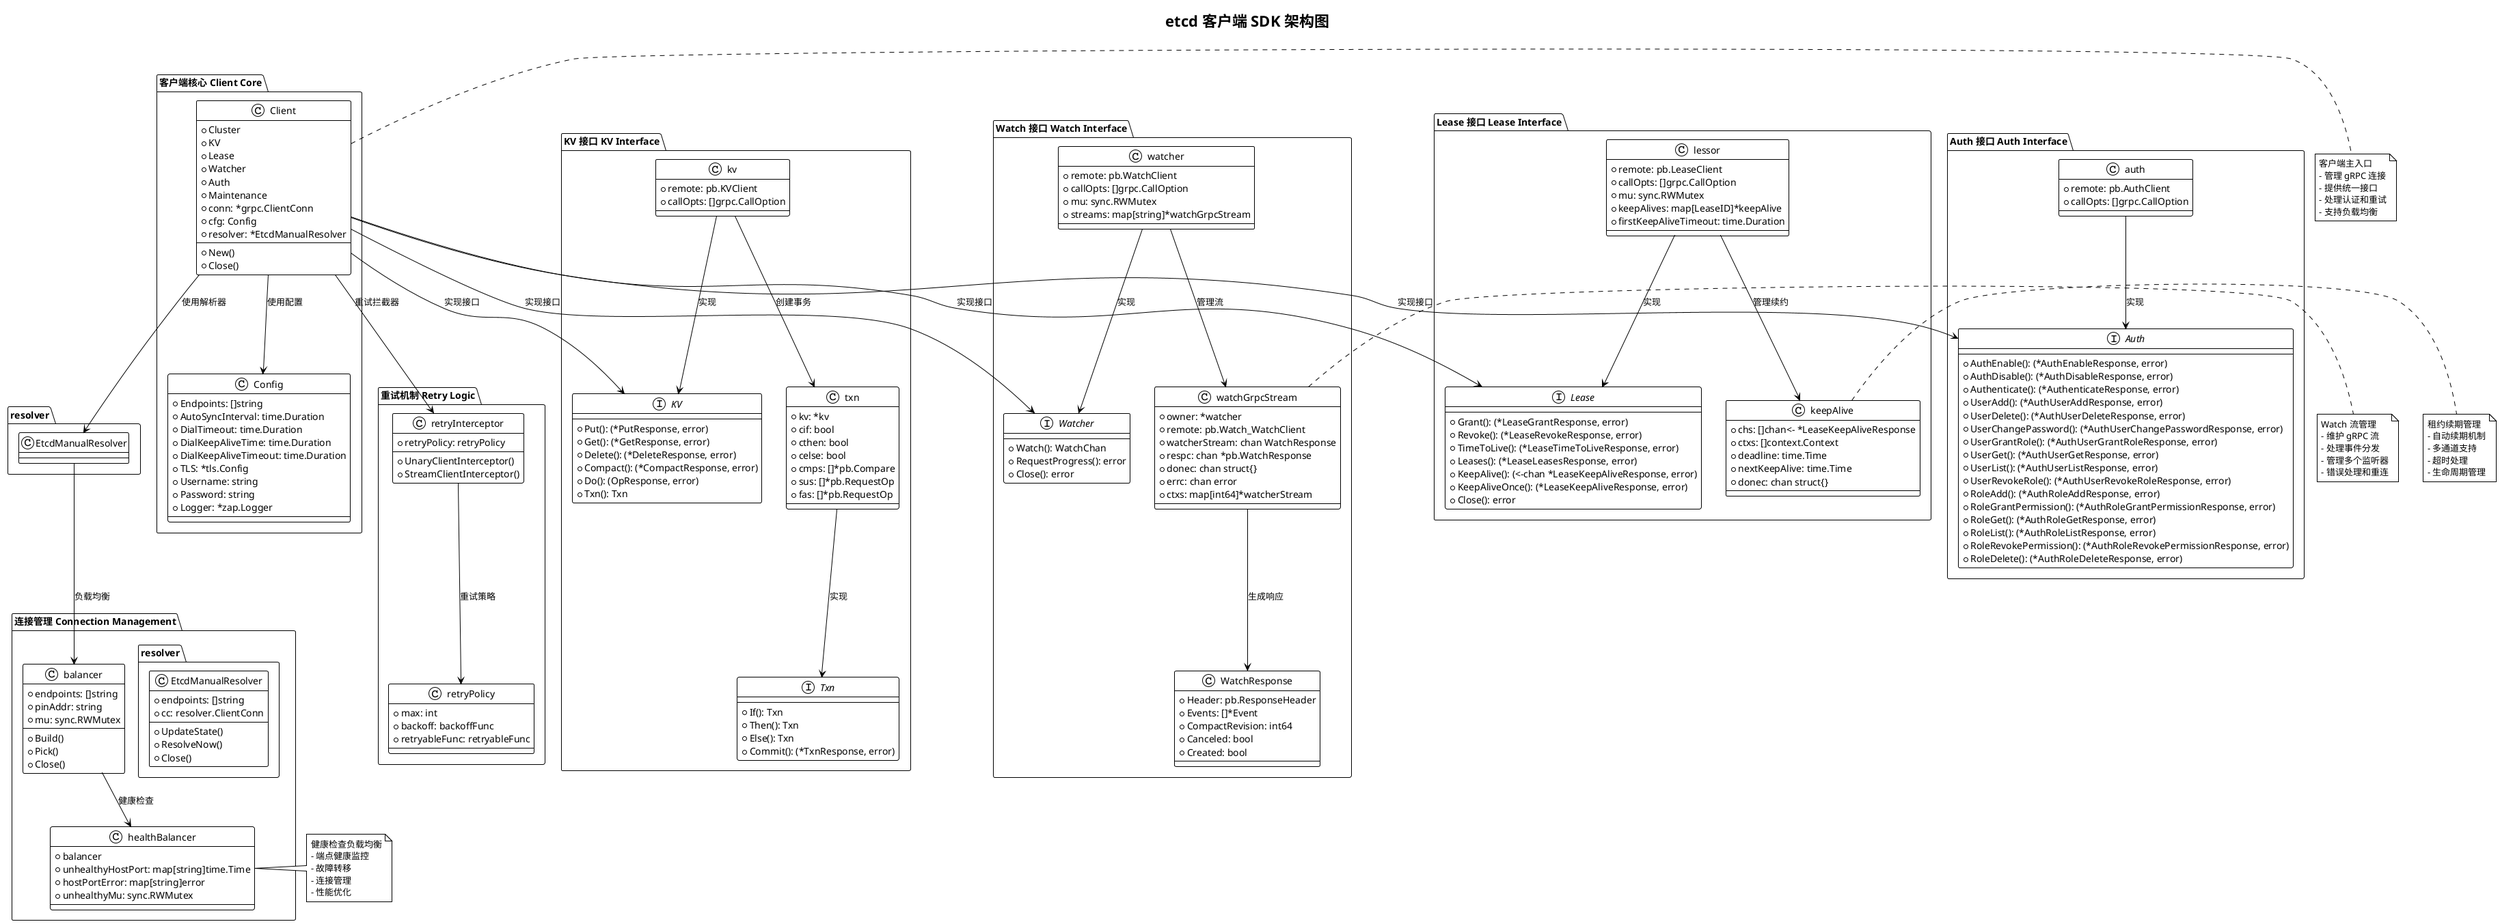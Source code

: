 @startuml client-sdk-architecture
!theme plain
title etcd 客户端 SDK 架构图

package "客户端核心 Client Core" {
  class Client {
    +Cluster
    +KV
    +Lease
    +Watcher
    +Auth
    +Maintenance
    +conn: *grpc.ClientConn
    +cfg: Config
    +resolver: *EtcdManualResolver
    +New()
    +Close()
  }
  
  class Config {
    +Endpoints: []string
    +AutoSyncInterval: time.Duration
    +DialTimeout: time.Duration
    +DialKeepAliveTime: time.Duration
    +DialKeepAliveTimeout: time.Duration
    +TLS: *tls.Config
    +Username: string
    +Password: string
    +Logger: *zap.Logger
  }
}

package "KV 接口 KV Interface" {
  interface KV {
    +Put(): (*PutResponse, error)
    +Get(): (*GetResponse, error)
    +Delete(): (*DeleteResponse, error)
    +Compact(): (*CompactResponse, error)
    +Do(): (OpResponse, error)
    +Txn(): Txn
  }
  
  class kv {
    +remote: pb.KVClient
    +callOpts: []grpc.CallOption
  }
  
  interface Txn {
    +If(): Txn
    +Then(): Txn
    +Else(): Txn
    +Commit(): (*TxnResponse, error)
  }
  
  class txn {
    +kv: *kv
    +cif: bool
    +cthen: bool
    +celse: bool
    +cmps: []*pb.Compare
    +sus: []*pb.RequestOp
    +fas: []*pb.RequestOp
  }
}

package "Watch 接口 Watch Interface" {
  interface Watcher {
    +Watch(): WatchChan
    +RequestProgress(): error
    +Close(): error
  }
  
  class watcher {
    +remote: pb.WatchClient
    +callOpts: []grpc.CallOption
    +mu: sync.RWMutex
    +streams: map[string]*watchGrpcStream
  }
  
  class watchGrpcStream {
    +owner: *watcher
    +remote: pb.Watch_WatchClient
    +watcherStream: chan WatchResponse
    +respc: chan *pb.WatchResponse
    +donec: chan struct{}
    +errc: chan error
    +ctxs: map[int64]*watcherStream
  }
  
  class WatchResponse {
    +Header: pb.ResponseHeader
    +Events: []*Event
    +CompactRevision: int64
    +Canceled: bool
    +Created: bool
  }
}

package "Lease 接口 Lease Interface" {
  interface Lease {
    +Grant(): (*LeaseGrantResponse, error)
    +Revoke(): (*LeaseRevokeResponse, error)
    +TimeToLive(): (*LeaseTimeToLiveResponse, error)
    +Leases(): (*LeaseLeasesResponse, error)
    +KeepAlive(): (<-chan *LeaseKeepAliveResponse, error)
    +KeepAliveOnce(): (*LeaseKeepAliveResponse, error)
    +Close(): error
  }
  
  class lessor {
    +remote: pb.LeaseClient
    +callOpts: []grpc.CallOption
    +mu: sync.RWMutex
    +keepAlives: map[LeaseID]*keepAlive
    +firstKeepAliveTimeout: time.Duration
  }
  
  class keepAlive {
    +chs: []chan<- *LeaseKeepAliveResponse
    +ctxs: []context.Context
    +deadline: time.Time
    +nextKeepAlive: time.Time
    +donec: chan struct{}
  }
}

package "Auth 接口 Auth Interface" {
  interface Auth {
    +AuthEnable(): (*AuthEnableResponse, error)
    +AuthDisable(): (*AuthDisableResponse, error)
    +Authenticate(): (*AuthenticateResponse, error)
    +UserAdd(): (*AuthUserAddResponse, error)
    +UserDelete(): (*AuthUserDeleteResponse, error)
    +UserChangePassword(): (*AuthUserChangePasswordResponse, error)
    +UserGrantRole(): (*AuthUserGrantRoleResponse, error)
    +UserGet(): (*AuthUserGetResponse, error)
    +UserList(): (*AuthUserListResponse, error)
    +UserRevokeRole(): (*AuthUserRevokeRoleResponse, error)
    +RoleAdd(): (*AuthRoleAddResponse, error)
    +RoleGrantPermission(): (*AuthRoleGrantPermissionResponse, error)
    +RoleGet(): (*AuthRoleGetResponse, error)
    +RoleList(): (*AuthRoleListResponse, error)
    +RoleRevokePermission(): (*AuthRoleRevokePermissionResponse, error)
    +RoleDelete(): (*AuthRoleDeleteResponse, error)
  }
  
  class auth {
    +remote: pb.AuthClient
    +callOpts: []grpc.CallOption
  }
}

package "连接管理 Connection Management" {
  class resolver.EtcdManualResolver {
    +endpoints: []string
    +cc: resolver.ClientConn
    +UpdateState()
    +ResolveNow()
    +Close()
  }
  
  class balancer {
    +endpoints: []string
    +pinAddr: string
    +mu: sync.RWMutex
    +Build()
    +Pick()
    +Close()
  }
  
  class healthBalancer {
    +balancer
    +unhealthyHostPort: map[string]time.Time
    +hostPortError: map[string]error
    +unhealthyMu: sync.RWMutex
  }
}

package "重试机制 Retry Logic" {
  class retryInterceptor {
    +retryPolicy: retryPolicy
    +UnaryClientInterceptor()
    +StreamClientInterceptor()
  }
  
  class retryPolicy {
    +max: int
    +backoff: backoffFunc
    +retryableFunc: retryableFunc
  }
}

' 关系连接
Client --> Config : 使用配置
Client --> KV : 实现接口
Client --> Watcher : 实现接口
Client --> Lease : 实现接口
Client --> Auth : 实现接口

kv --> KV : 实现
txn --> Txn : 实现
kv --> txn : 创建事务

watcher --> Watcher : 实现
watcher --> watchGrpcStream : 管理流
watchGrpcStream --> WatchResponse : 生成响应

lessor --> Lease : 实现
lessor --> keepAlive : 管理续约

auth --> Auth : 实现

Client --> resolver.EtcdManualResolver : 使用解析器
resolver.EtcdManualResolver --> balancer : 负载均衡
balancer --> healthBalancer : 健康检查

Client --> retryInterceptor : 重试拦截器
retryInterceptor --> retryPolicy : 重试策略

note right of Client
  客户端主入口
  - 管理 gRPC 连接
  - 提供统一接口
  - 处理认证和重试
  - 支持负载均衡
end note

note right of watchGrpcStream
  Watch 流管理
  - 维护 gRPC 流
  - 处理事件分发
  - 管理多个监听器
  - 错误处理和重连
end note

note right of keepAlive
  租约续期管理
  - 自动续期机制
  - 多通道支持
  - 超时处理
  - 生命周期管理
end note

note right of healthBalancer
  健康检查负载均衡
  - 端点健康监控
  - 故障转移
  - 连接管理
  - 性能优化
end note

@enduml
